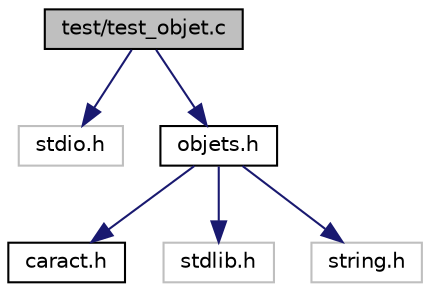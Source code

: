 digraph "test/test_objet.c"
{
 // LATEX_PDF_SIZE
  edge [fontname="Helvetica",fontsize="10",labelfontname="Helvetica",labelfontsize="10"];
  node [fontname="Helvetica",fontsize="10",shape=record];
  Node1 [label="test/test_objet.c",height=0.2,width=0.4,color="black", fillcolor="grey75", style="filled", fontcolor="black",tooltip=" "];
  Node1 -> Node2 [color="midnightblue",fontsize="10",style="solid",fontname="Helvetica"];
  Node2 [label="stdio.h",height=0.2,width=0.4,color="grey75", fillcolor="white", style="filled",tooltip=" "];
  Node1 -> Node3 [color="midnightblue",fontsize="10",style="solid",fontname="Helvetica"];
  Node3 [label="objets.h",height=0.2,width=0.4,color="black", fillcolor="white", style="filled",URL="$objets_8h.html",tooltip="Header pour gérer les objets."];
  Node3 -> Node4 [color="midnightblue",fontsize="10",style="solid",fontname="Helvetica"];
  Node4 [label="caract.h",height=0.2,width=0.4,color="black", fillcolor="white", style="filled",URL="$caract_8h.html",tooltip="Header pour gérer les caractéristique."];
  Node3 -> Node5 [color="midnightblue",fontsize="10",style="solid",fontname="Helvetica"];
  Node5 [label="stdlib.h",height=0.2,width=0.4,color="grey75", fillcolor="white", style="filled",tooltip=" "];
  Node3 -> Node6 [color="midnightblue",fontsize="10",style="solid",fontname="Helvetica"];
  Node6 [label="string.h",height=0.2,width=0.4,color="grey75", fillcolor="white", style="filled",tooltip=" "];
}
